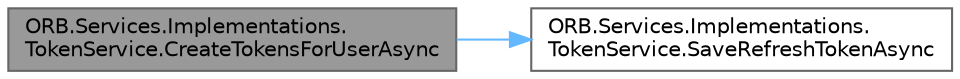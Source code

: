 digraph "ORB.Services.Implementations.TokenService.CreateTokensForUserAsync"
{
 // INTERACTIVE_SVG=YES
 // LATEX_PDF_SIZE
  bgcolor="transparent";
  edge [fontname=Helvetica,fontsize=10,labelfontname=Helvetica,labelfontsize=10];
  node [fontname=Helvetica,fontsize=10,shape=box,height=0.2,width=0.4];
  rankdir="LR";
  Node1 [id="Node000001",label="ORB.Services.Implementations.\lTokenService.CreateTokensForUserAsync",height=0.2,width=0.4,color="gray40", fillcolor="grey60", style="filled", fontcolor="black",tooltip="Creates an access and refresh tokens.The new tokens."];
  Node1 -> Node2 [id="edge1_Node000001_Node000002",color="steelblue1",style="solid",tooltip=" "];
  Node2 [id="Node000002",label="ORB.Services.Implementations.\lTokenService.SaveRefreshTokenAsync",height=0.2,width=0.4,color="grey40", fillcolor="white", style="filled",URL="$class_o_r_b_1_1_services_1_1_implementations_1_1_token_service.html#ada2ba3583427ef54833c836730a3753b",tooltip="Saves refresh token to the DB.Task."];
}
